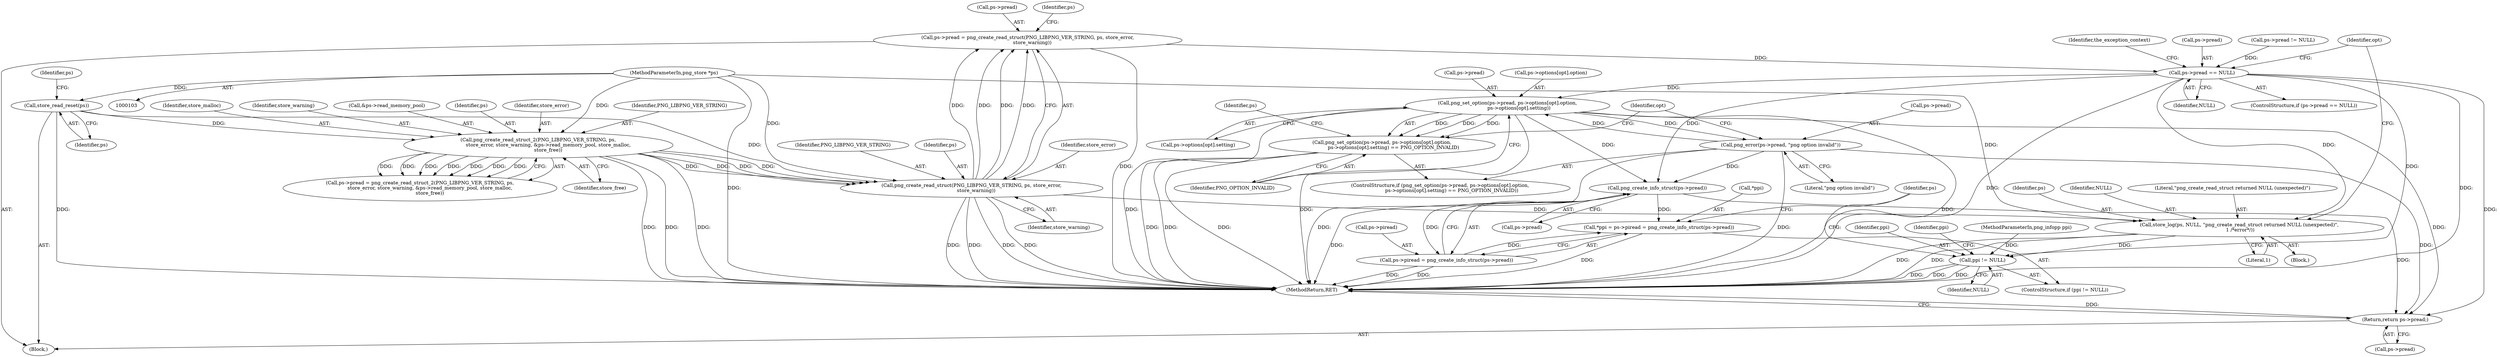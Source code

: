 digraph "0_Android_9d4853418ab2f754c2b63e091c29c5529b8b86ca_129@API" {
"1000153" [label="(Call,ps->pread = png_create_read_struct(PNG_LIBPNG_VER_STRING, ps, store_error,\n      store_warning))"];
"1000157" [label="(Call,png_create_read_struct(PNG_LIBPNG_VER_STRING, ps, store_error,\n      store_warning))"];
"1000141" [label="(Call,png_create_read_struct_2(PNG_LIBPNG_VER_STRING, ps,\n             store_error, store_warning, &ps->read_memory_pool, store_malloc,\n             store_free))"];
"1000130" [label="(Call,store_read_reset(ps))"];
"1000104" [label="(MethodParameterIn,png_store *ps)"];
"1000163" [label="(Call,ps->pread == NULL)"];
"1000176" [label="(Call,store_log(ps, NULL, \"png_create_read_struct returned NULL (unexpected)\",\n 1 /*error*/))"];
"1000223" [label="(Call,ppi != NULL)"];
"1000197" [label="(Call,png_set_option(ps->pread, ps->options[opt].option,\n               ps->options[opt].setting))"];
"1000196" [label="(Call,png_set_option(ps->pread, ps->options[opt].option,\n               ps->options[opt].setting) == PNG_OPTION_INVALID)"];
"1000216" [label="(Call,png_error(ps->pread, \"png option invalid\"))"];
"1000233" [label="(Call,png_create_info_struct(ps->pread))"];
"1000226" [label="(Call,*ppi = ps->piread = png_create_info_struct(ps->pread))"];
"1000229" [label="(Call,ps->piread = png_create_info_struct(ps->pread))"];
"1000237" [label="(Return,return ps->pread;)"];
"1000157" [label="(Call,png_create_read_struct(PNG_LIBPNG_VER_STRING, ps, store_error,\n      store_warning))"];
"1000226" [label="(Call,*ppi = ps->piread = png_create_info_struct(ps->pread))"];
"1000154" [label="(Call,ps->pread)"];
"1000195" [label="(ControlStructure,if (png_set_option(ps->pread, ps->options[opt].option,\n               ps->options[opt].setting) == PNG_OPTION_INVALID))"];
"1000228" [label="(Identifier,ppi)"];
"1000141" [label="(Call,png_create_read_struct_2(PNG_LIBPNG_VER_STRING, ps,\n             store_error, store_warning, &ps->read_memory_pool, store_malloc,\n             store_free))"];
"1000180" [label="(Literal,1)"];
"1000162" [label="(ControlStructure,if (ps->pread == NULL))"];
"1000142" [label="(Identifier,PNG_LIBPNG_VER_STRING)"];
"1000237" [label="(Return,return ps->pread;)"];
"1000105" [label="(MethodParameterIn,png_infopp ppi)"];
"1000153" [label="(Call,ps->pread = png_create_read_struct(PNG_LIBPNG_VER_STRING, ps, store_error,\n      store_warning))"];
"1000108" [label="(Block,)"];
"1000168" [label="(Block,)"];
"1000163" [label="(Call,ps->pread == NULL)"];
"1000227" [label="(Call,*ppi)"];
"1000186" [label="(Identifier,opt)"];
"1000161" [label="(Identifier,store_warning)"];
"1000135" [label="(Identifier,ps)"];
"1000176" [label="(Call,store_log(ps, NULL, \"png_create_read_struct returned NULL (unexpected)\",\n 1 /*error*/))"];
"1000177" [label="(Identifier,ps)"];
"1000150" [label="(Identifier,store_malloc)"];
"1000223" [label="(Call,ppi != NULL)"];
"1000151" [label="(Identifier,store_free)"];
"1000216" [label="(Call,png_error(ps->pread, \"png option invalid\"))"];
"1000164" [label="(Call,ps->pread)"];
"1000233" [label="(Call,png_create_info_struct(ps->pread))"];
"1000239" [label="(Identifier,ps)"];
"1000160" [label="(Identifier,store_error)"];
"1000165" [label="(Identifier,ps)"];
"1000131" [label="(Identifier,ps)"];
"1000222" [label="(ControlStructure,if (ppi != NULL))"];
"1000198" [label="(Call,ps->pread)"];
"1000229" [label="(Call,ps->piread = png_create_info_struct(ps->pread))"];
"1000230" [label="(Call,ps->piread)"];
"1000197" [label="(Call,png_set_option(ps->pread, ps->options[opt].option,\n               ps->options[opt].setting))"];
"1000145" [label="(Identifier,store_warning)"];
"1000220" [label="(Literal,\"png option invalid\")"];
"1000104" [label="(MethodParameterIn,png_store *ps)"];
"1000238" [label="(Call,ps->pread)"];
"1000196" [label="(Call,png_set_option(ps->pread, ps->options[opt].option,\n               ps->options[opt].setting) == PNG_OPTION_INVALID)"];
"1000225" [label="(Identifier,NULL)"];
"1000178" [label="(Identifier,NULL)"];
"1000201" [label="(Call,ps->options[opt].option)"];
"1000241" [label="(MethodReturn,RET)"];
"1000158" [label="(Identifier,PNG_LIBPNG_VER_STRING)"];
"1000120" [label="(Call,ps->pread != NULL)"];
"1000167" [label="(Identifier,NULL)"];
"1000137" [label="(Call,ps->pread = png_create_read_struct_2(PNG_LIBPNG_VER_STRING, ps,\n             store_error, store_warning, &ps->read_memory_pool, store_malloc,\n             store_free))"];
"1000217" [label="(Call,ps->pread)"];
"1000234" [label="(Call,ps->pread)"];
"1000224" [label="(Identifier,ppi)"];
"1000146" [label="(Call,&ps->read_memory_pool)"];
"1000171" [label="(Identifier,the_exception_context)"];
"1000130" [label="(Call,store_read_reset(ps))"];
"1000159" [label="(Identifier,ps)"];
"1000143" [label="(Identifier,ps)"];
"1000208" [label="(Call,ps->options[opt].setting)"];
"1000218" [label="(Identifier,ps)"];
"1000194" [label="(Identifier,opt)"];
"1000179" [label="(Literal,\"png_create_read_struct returned NULL (unexpected)\")"];
"1000215" [label="(Identifier,PNG_OPTION_INVALID)"];
"1000144" [label="(Identifier,store_error)"];
"1000153" -> "1000108"  [label="AST: "];
"1000153" -> "1000157"  [label="CFG: "];
"1000154" -> "1000153"  [label="AST: "];
"1000157" -> "1000153"  [label="AST: "];
"1000165" -> "1000153"  [label="CFG: "];
"1000153" -> "1000241"  [label="DDG: "];
"1000157" -> "1000153"  [label="DDG: "];
"1000157" -> "1000153"  [label="DDG: "];
"1000157" -> "1000153"  [label="DDG: "];
"1000157" -> "1000153"  [label="DDG: "];
"1000153" -> "1000163"  [label="DDG: "];
"1000157" -> "1000161"  [label="CFG: "];
"1000158" -> "1000157"  [label="AST: "];
"1000159" -> "1000157"  [label="AST: "];
"1000160" -> "1000157"  [label="AST: "];
"1000161" -> "1000157"  [label="AST: "];
"1000157" -> "1000241"  [label="DDG: "];
"1000157" -> "1000241"  [label="DDG: "];
"1000157" -> "1000241"  [label="DDG: "];
"1000157" -> "1000241"  [label="DDG: "];
"1000141" -> "1000157"  [label="DDG: "];
"1000141" -> "1000157"  [label="DDG: "];
"1000141" -> "1000157"  [label="DDG: "];
"1000141" -> "1000157"  [label="DDG: "];
"1000130" -> "1000157"  [label="DDG: "];
"1000104" -> "1000157"  [label="DDG: "];
"1000157" -> "1000176"  [label="DDG: "];
"1000141" -> "1000137"  [label="AST: "];
"1000141" -> "1000151"  [label="CFG: "];
"1000142" -> "1000141"  [label="AST: "];
"1000143" -> "1000141"  [label="AST: "];
"1000144" -> "1000141"  [label="AST: "];
"1000145" -> "1000141"  [label="AST: "];
"1000146" -> "1000141"  [label="AST: "];
"1000150" -> "1000141"  [label="AST: "];
"1000151" -> "1000141"  [label="AST: "];
"1000137" -> "1000141"  [label="CFG: "];
"1000141" -> "1000241"  [label="DDG: "];
"1000141" -> "1000241"  [label="DDG: "];
"1000141" -> "1000241"  [label="DDG: "];
"1000141" -> "1000137"  [label="DDG: "];
"1000141" -> "1000137"  [label="DDG: "];
"1000141" -> "1000137"  [label="DDG: "];
"1000141" -> "1000137"  [label="DDG: "];
"1000141" -> "1000137"  [label="DDG: "];
"1000141" -> "1000137"  [label="DDG: "];
"1000141" -> "1000137"  [label="DDG: "];
"1000130" -> "1000141"  [label="DDG: "];
"1000104" -> "1000141"  [label="DDG: "];
"1000130" -> "1000108"  [label="AST: "];
"1000130" -> "1000131"  [label="CFG: "];
"1000131" -> "1000130"  [label="AST: "];
"1000135" -> "1000130"  [label="CFG: "];
"1000130" -> "1000241"  [label="DDG: "];
"1000104" -> "1000130"  [label="DDG: "];
"1000104" -> "1000103"  [label="AST: "];
"1000104" -> "1000241"  [label="DDG: "];
"1000104" -> "1000176"  [label="DDG: "];
"1000163" -> "1000162"  [label="AST: "];
"1000163" -> "1000167"  [label="CFG: "];
"1000164" -> "1000163"  [label="AST: "];
"1000167" -> "1000163"  [label="AST: "];
"1000171" -> "1000163"  [label="CFG: "];
"1000186" -> "1000163"  [label="CFG: "];
"1000163" -> "1000241"  [label="DDG: "];
"1000163" -> "1000241"  [label="DDG: "];
"1000120" -> "1000163"  [label="DDG: "];
"1000163" -> "1000176"  [label="DDG: "];
"1000163" -> "1000197"  [label="DDG: "];
"1000163" -> "1000223"  [label="DDG: "];
"1000163" -> "1000233"  [label="DDG: "];
"1000163" -> "1000237"  [label="DDG: "];
"1000176" -> "1000168"  [label="AST: "];
"1000176" -> "1000180"  [label="CFG: "];
"1000177" -> "1000176"  [label="AST: "];
"1000178" -> "1000176"  [label="AST: "];
"1000179" -> "1000176"  [label="AST: "];
"1000180" -> "1000176"  [label="AST: "];
"1000186" -> "1000176"  [label="CFG: "];
"1000176" -> "1000241"  [label="DDG: "];
"1000176" -> "1000241"  [label="DDG: "];
"1000176" -> "1000223"  [label="DDG: "];
"1000223" -> "1000222"  [label="AST: "];
"1000223" -> "1000225"  [label="CFG: "];
"1000224" -> "1000223"  [label="AST: "];
"1000225" -> "1000223"  [label="AST: "];
"1000228" -> "1000223"  [label="CFG: "];
"1000239" -> "1000223"  [label="CFG: "];
"1000223" -> "1000241"  [label="DDG: "];
"1000223" -> "1000241"  [label="DDG: "];
"1000223" -> "1000241"  [label="DDG: "];
"1000105" -> "1000223"  [label="DDG: "];
"1000197" -> "1000196"  [label="AST: "];
"1000197" -> "1000208"  [label="CFG: "];
"1000198" -> "1000197"  [label="AST: "];
"1000201" -> "1000197"  [label="AST: "];
"1000208" -> "1000197"  [label="AST: "];
"1000215" -> "1000197"  [label="CFG: "];
"1000197" -> "1000241"  [label="DDG: "];
"1000197" -> "1000241"  [label="DDG: "];
"1000197" -> "1000241"  [label="DDG: "];
"1000197" -> "1000196"  [label="DDG: "];
"1000197" -> "1000196"  [label="DDG: "];
"1000197" -> "1000196"  [label="DDG: "];
"1000216" -> "1000197"  [label="DDG: "];
"1000197" -> "1000216"  [label="DDG: "];
"1000197" -> "1000233"  [label="DDG: "];
"1000197" -> "1000237"  [label="DDG: "];
"1000196" -> "1000195"  [label="AST: "];
"1000196" -> "1000215"  [label="CFG: "];
"1000215" -> "1000196"  [label="AST: "];
"1000218" -> "1000196"  [label="CFG: "];
"1000194" -> "1000196"  [label="CFG: "];
"1000196" -> "1000241"  [label="DDG: "];
"1000196" -> "1000241"  [label="DDG: "];
"1000196" -> "1000241"  [label="DDG: "];
"1000216" -> "1000195"  [label="AST: "];
"1000216" -> "1000220"  [label="CFG: "];
"1000217" -> "1000216"  [label="AST: "];
"1000220" -> "1000216"  [label="AST: "];
"1000194" -> "1000216"  [label="CFG: "];
"1000216" -> "1000241"  [label="DDG: "];
"1000216" -> "1000241"  [label="DDG: "];
"1000216" -> "1000233"  [label="DDG: "];
"1000216" -> "1000237"  [label="DDG: "];
"1000233" -> "1000229"  [label="AST: "];
"1000233" -> "1000234"  [label="CFG: "];
"1000234" -> "1000233"  [label="AST: "];
"1000229" -> "1000233"  [label="CFG: "];
"1000233" -> "1000241"  [label="DDG: "];
"1000233" -> "1000226"  [label="DDG: "];
"1000233" -> "1000229"  [label="DDG: "];
"1000233" -> "1000237"  [label="DDG: "];
"1000226" -> "1000222"  [label="AST: "];
"1000226" -> "1000229"  [label="CFG: "];
"1000227" -> "1000226"  [label="AST: "];
"1000229" -> "1000226"  [label="AST: "];
"1000239" -> "1000226"  [label="CFG: "];
"1000226" -> "1000241"  [label="DDG: "];
"1000229" -> "1000226"  [label="DDG: "];
"1000230" -> "1000229"  [label="AST: "];
"1000229" -> "1000241"  [label="DDG: "];
"1000229" -> "1000241"  [label="DDG: "];
"1000237" -> "1000108"  [label="AST: "];
"1000237" -> "1000238"  [label="CFG: "];
"1000238" -> "1000237"  [label="AST: "];
"1000241" -> "1000237"  [label="CFG: "];
"1000237" -> "1000241"  [label="DDG: "];
}
